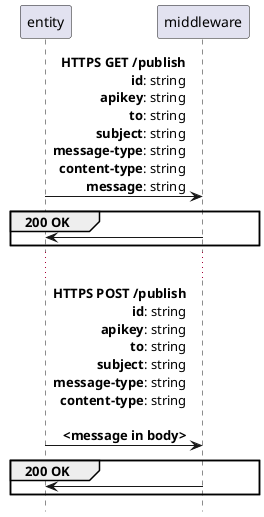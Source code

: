 @startuml
hide footbox

entity -> middleware: **HTTPS GET /publish**\r**id**: string\r**apikey**: string\r**to**: string\r**subject**: string\r**message-type**: string\r**content-type**: string\r**message**: string
group 200 OK
middleware -> entity:
end

...

entity -> middleware: **HTTPS POST /publish**\r**id**: string\r**apikey**: string\r**to**: string\r**subject**: string\r**message-type**: string\r**content-type**: string\r\r**<message in body>**
group 200 OK
middleware -> entity:
end

@enduml
